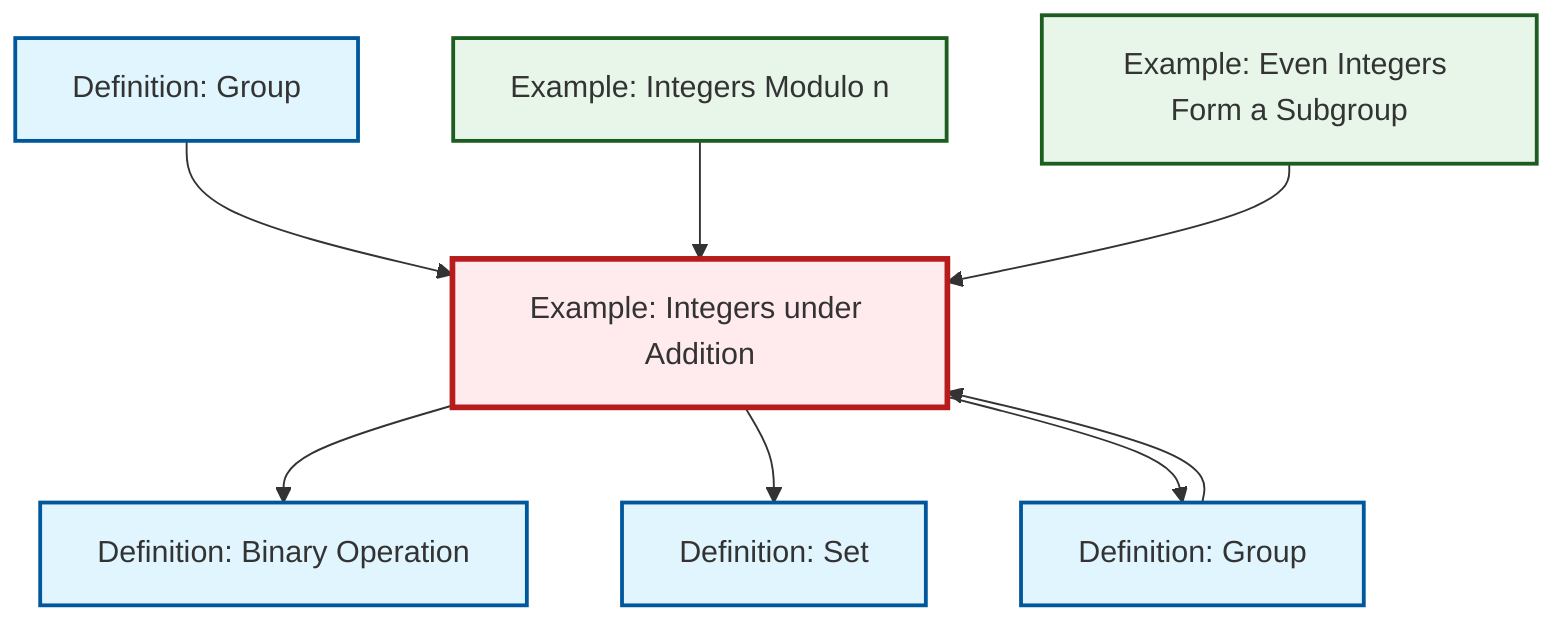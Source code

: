 graph TD
    classDef definition fill:#e1f5fe,stroke:#01579b,stroke-width:2px
    classDef theorem fill:#f3e5f5,stroke:#4a148c,stroke-width:2px
    classDef axiom fill:#fff3e0,stroke:#e65100,stroke-width:2px
    classDef example fill:#e8f5e9,stroke:#1b5e20,stroke-width:2px
    classDef current fill:#ffebee,stroke:#b71c1c,stroke-width:3px
    def-binary-operation["Definition: Binary Operation"]:::definition
    ex-integers-addition["Example: Integers under Addition"]:::example
    def-group-example["Definition: Group"]:::definition
    ex-even-integers-subgroup["Example: Even Integers Form a Subgroup"]:::example
    def-set["Definition: Set"]:::definition
    ex-quotient-integers-mod-n["Example: Integers Modulo n"]:::example
    def-group["Definition: Group"]:::definition
    ex-integers-addition --> def-binary-operation
    def-group --> ex-integers-addition
    ex-integers-addition --> def-set
    def-group-example --> ex-integers-addition
    ex-quotient-integers-mod-n --> ex-integers-addition
    ex-integers-addition --> def-group
    ex-even-integers-subgroup --> ex-integers-addition
    class ex-integers-addition current